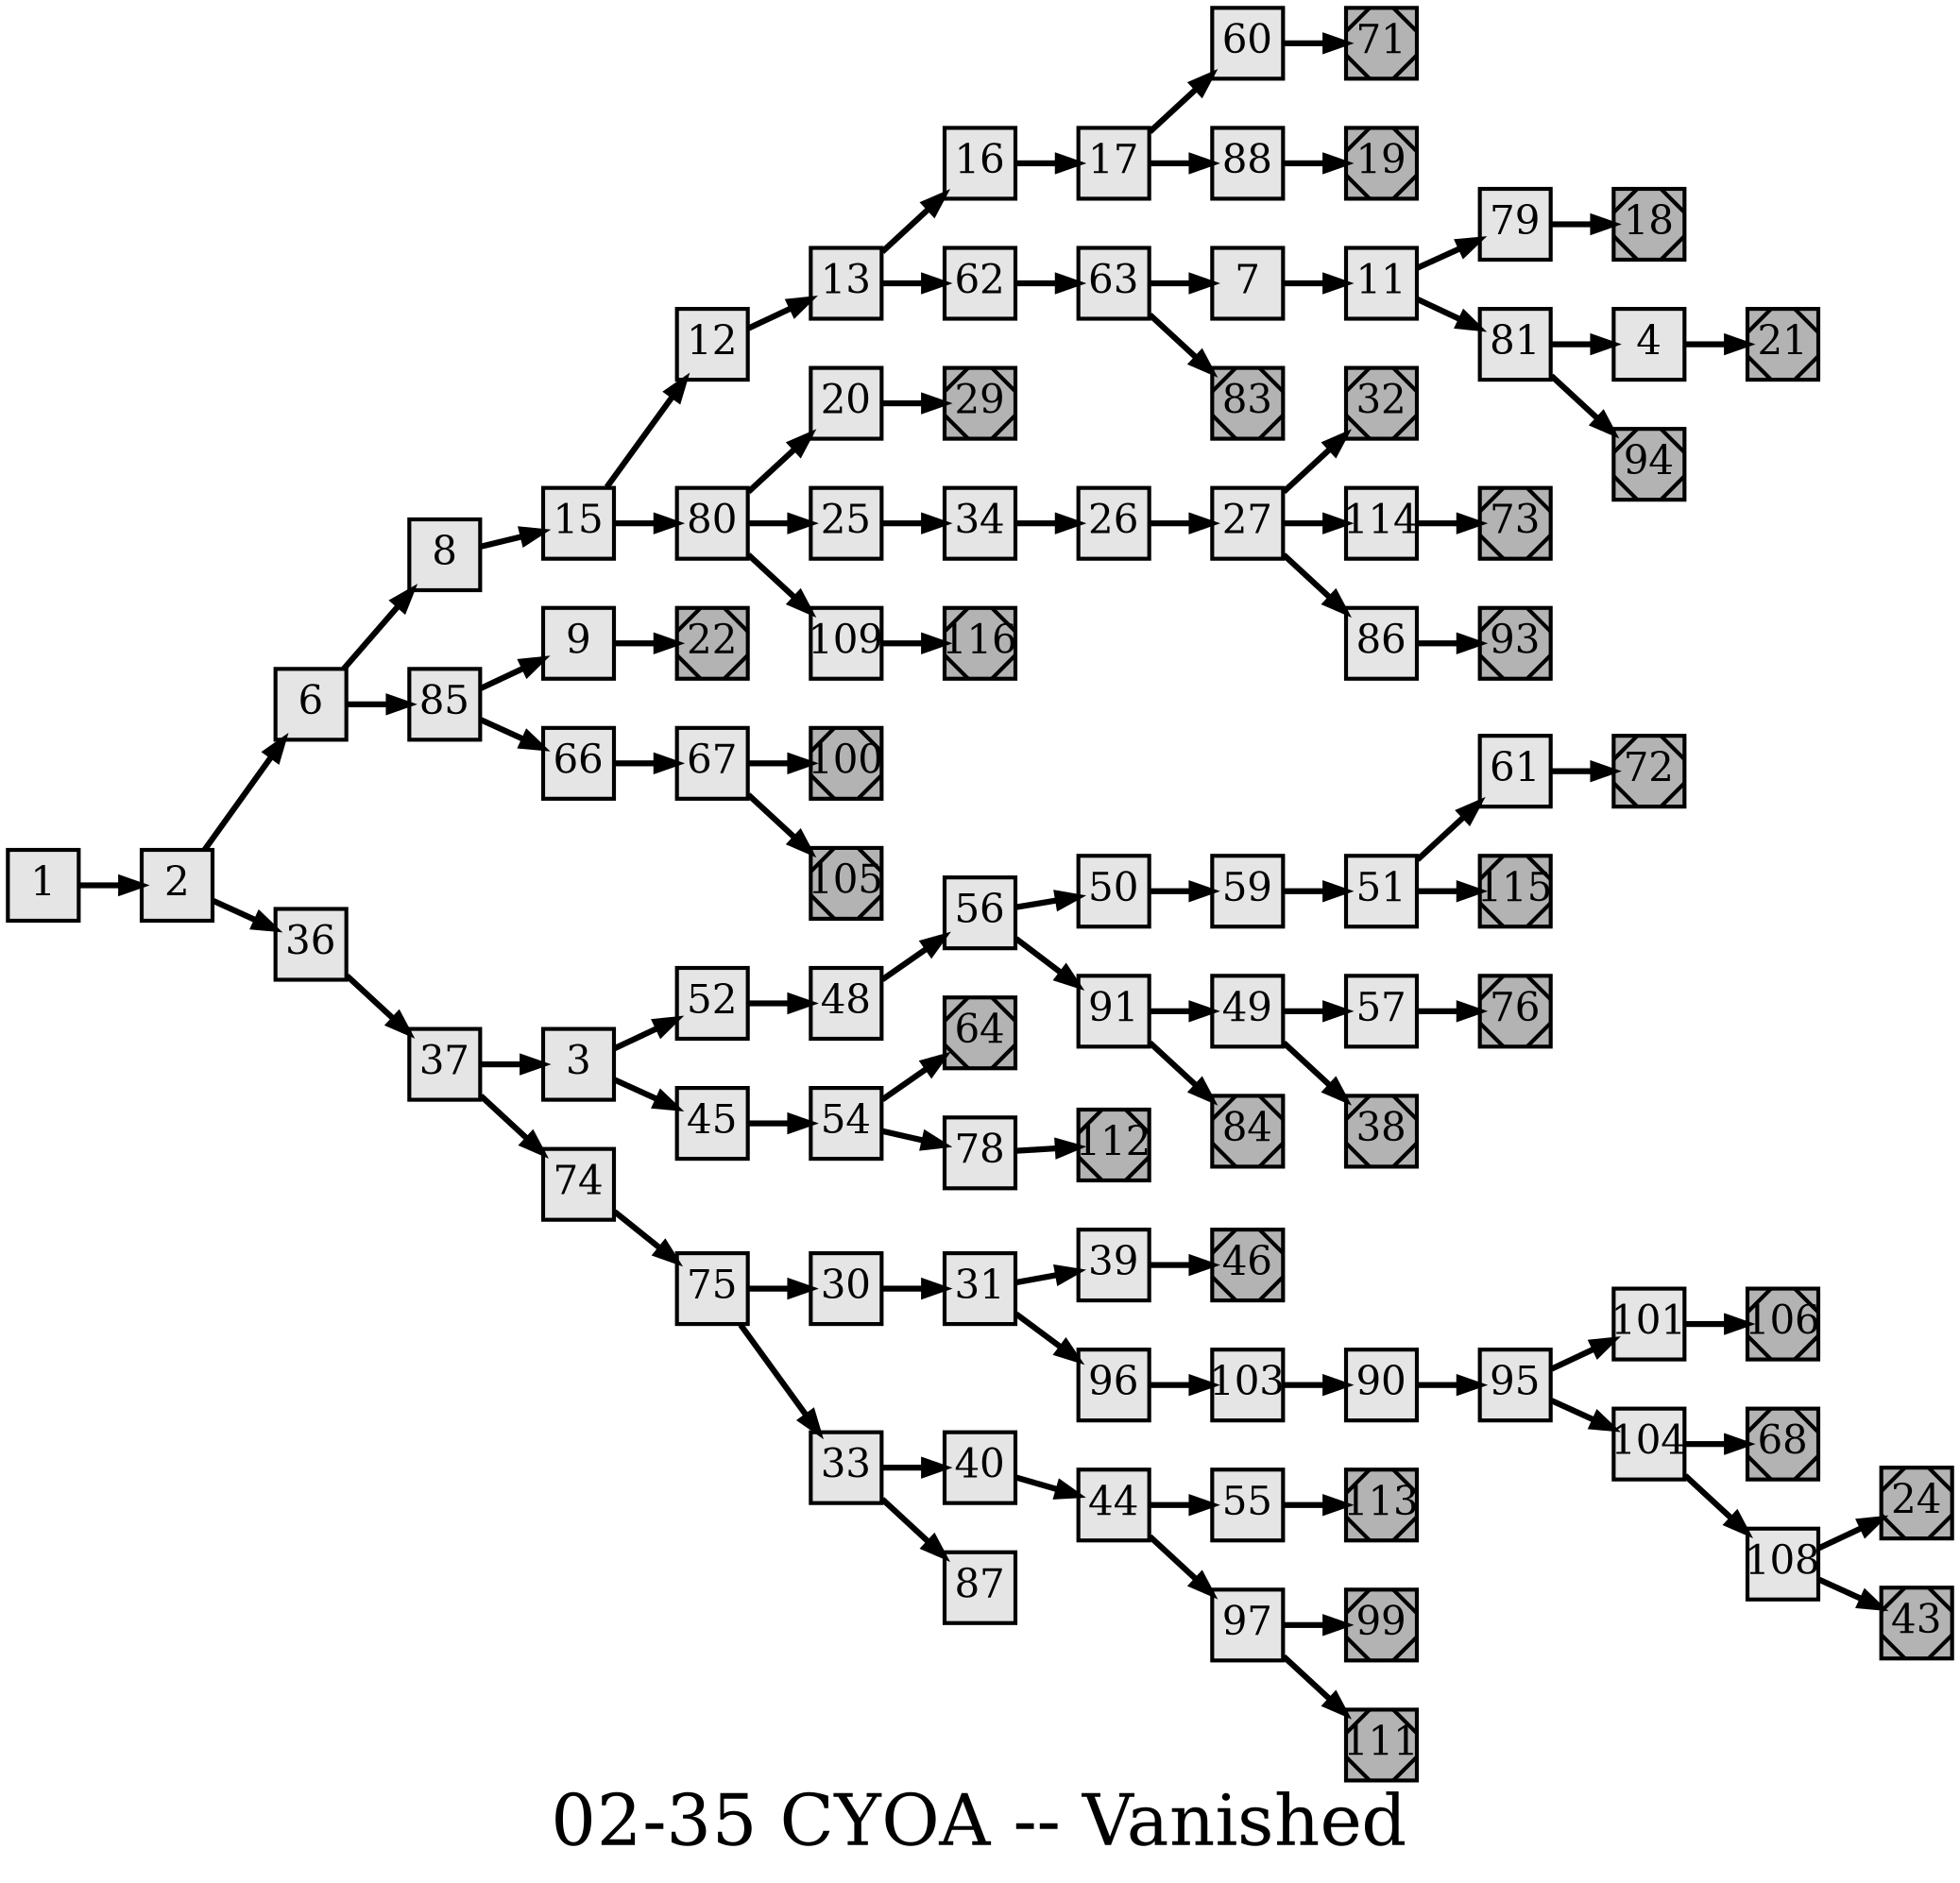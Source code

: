 digraph g{
  graph [ label="02-35 CYOA -- Vanished" rankdir=LR, ordering=out, fontsize=36, nodesep="0.35", ranksep="0.45"];
  node  [shape=rect, penwidth=2, fontsize=20, style=filled, fillcolor=grey90, margin="0,0", labelfloat=true, regular=true, fixedsize=true];
  edge  [labelfloat=true, penwidth=3, fontsize=12];
  // ---;
  // group  : Katz;
  // id     : 02-35;
  // gbid   : 503;
  // series : CYOA;
  // title  : Vanished!;
  // author : Deborah Lerme Goodman;
  // credit:;
  // - name : Cindy Lam;
  // role : encoder;
  // date : 2018-04-20;
  // render:;
  // - name   : small;
  // styles : gvStyles.txt;
  // engine : dot;
  // comment: >;
  
  // ---;
  
  // From | To | Label;
  
  1 -> 2;
  2 -> 6;
  2 -> 36;
  3 -> 52;
  3 -> 45;
  4 -> 21;
  6 -> 8;
  6 -> 85;
  7 -> 11;
  8 -> 15;
  9 -> 22;
  11 -> 79;
  11 -> 81;
  12 -> 13;
  13 -> 16;
  13 -> 62;
  15 -> 12;
  15 -> 80;
  16 -> 17;
  17 -> 60;
  17 -> 88;
  18	[ xlabel="E", shape=Msquare, fontsize=20, fillcolor=grey70, xlabel="" ];
  19	[ xlabel="E", shape=Msquare, fontsize=20, fillcolor=grey70, xlabel="" ];
  20 -> 29;
  21	[ xlabel="E", shape=Msquare, fontsize=20, fillcolor=grey70, xlabel="" ];
  22	[ xlabel="E", shape=Msquare, fontsize=20, fillcolor=grey70, xlabel="" ];
  24	[ xlabel="E", shape=Msquare, fontsize=20, fillcolor=grey70, xlabel="" ];
  25 -> 34;
  26 -> 27;
  27 -> 32;
  27 -> 114;
  27 -> 86;
  29	[ xlabel="E", shape=Msquare, fontsize=20, fillcolor=grey70, xlabel="" ];
  30 -> 31;
  31 -> 39;
  31 -> 96;
  32	[ xlabel="E", shape=Msquare, fontsize=20, fillcolor=grey70, xlabel="" ];
  33 -> 40;
  33 -> 87;
  34 -> 26;
  36 -> 37;
  37 -> 3;
  37 -> 74;
  38	[ xlabel="E", shape=Msquare, fontsize=20, fillcolor=grey70, xlabel="" ];
  39 -> 46;
  40 -> 44;
  43	[ xlabel="E", shape=Msquare, fontsize=20, fillcolor=grey70, xlabel="" ];
  44 -> 55;
  44 -> 97;
  45 -> 54;
  46	[ xlabel="E", shape=Msquare, fontsize=20, fillcolor=grey70, xlabel="" ];
  48 -> 56;
  49 -> 57;
  49 -> 38;
  50 -> 59;
  51 -> 61;
  51 -> 115;
  52 -> 48;
  54 -> 64;
  54 -> 78;
  55 -> 113;
  56 -> 50;
  56 -> 91;
  57 -> 76;
  59 -> 51;
  60 -> 71;
  61 -> 72;
  62 -> 63;
  63 -> 7;
  63 -> 83;
  64	[ xlabel="E", shape=Msquare, fontsize=20, fillcolor=grey70, xlabel="" ];
  66 -> 67;
  67 -> 100;
  67 -> 105;
  68	[ xlabel="E", shape=Msquare, fontsize=20, fillcolor=grey70, xlabel="" ];
  71	[ xlabel="E", shape=Msquare, fontsize=20, fillcolor=grey70, xlabel="" ];
  72	[ xlabel="E", shape=Msquare, fontsize=20, fillcolor=grey70, xlabel="" ];
  73	[ xlabel="E", shape=Msquare, fontsize=20, fillcolor=grey70, xlabel="" ];
  74 -> 75;
  75 -> 30;
  75 -> 33;
  76	[ xlabel="E", shape=Msquare, fontsize=20, fillcolor=grey70, xlabel="" ];
  78 -> 112;
  79 -> 18;
  80 -> 20;
  80 -> 25;
  80 -> 109;
  81 -> 4;
  81 -> 94;
  83	[ xlabel="E", shape=Msquare, fontsize=20, fillcolor=grey70, xlabel="" ];
  84	[ xlabel="E", shape=Msquare, fontsize=20, fillcolor=grey70, xlabel="" ];
  85 -> 9;
  85 -> 66;
  86 -> 93;
  97 -> 99;
  88 -> 19;
  90 -> 95;
  91 -> 49;
  91 -> 84;
  93	[ xlabel="E", shape=Msquare, fontsize=20, fillcolor=grey70, xlabel="" ];
  94	[ xlabel="E", shape=Msquare, fontsize=20, fillcolor=grey70, xlabel="" ];
  95 -> 101;
  95 -> 104;
  96 -> 103;
  97 -> 111;
  99	[ xlabel="E", shape=Msquare, fontsize=20, fillcolor=grey70, xlabel="" ];
  100	[ xlabel="E", shape=Msquare, fontsize=20, fillcolor=grey70, xlabel="" ];
  101 -> 106;
  103 -> 90;
  104 -> 68;
  104 -> 108;
  105	[ xlabel="E", shape=Msquare, fontsize=20, fillcolor=grey70, xlabel="" ];
  106	[ xlabel="E", shape=Msquare, fontsize=20, fillcolor=grey70, xlabel="" ];
  108 -> 24;
  108 -> 43;
  109 -> 116;
  111	[ xlabel="E", shape=Msquare, fontsize=20, fillcolor=grey70, xlabel="" ];
  112	[ xlabel="E", shape=Msquare, fontsize=20, fillcolor=grey70, xlabel="" ];
  113	[ xlabel="E", shape=Msquare, fontsize=20, fillcolor=grey70, xlabel="" ];
  114 -> 73;
  115	[ xlabel="E", shape=Msquare, fontsize=20, fillcolor=grey70, xlabel="" ];
  116	[ xlabel="E", shape=Msquare, fontsize=20, fillcolor=grey70, xlabel="" ];

  // Illustrations;
  
  1	[ xlabel="ILL", image="illustration-full.png", xlabel="" ];	// before the first page
  4	[ xlabel="ILL", image="illustration-full.png", xlabel="" ];
  11	[ xlabel="ILL", image="illustration-full.png", xlabel="" ];
  15	[ xlabel="ILL", image="illustration-full.png", xlabel="" ];
  22	[ xlabel="ILL", image="illustration-full.png", xlabel="" ];
  29	[ xlabel="ILL", image="illustration-full.png", xlabel="" ];
  34	[ xlabel="ILL", image="illustration-full.png", xlabel="" ];
  40	[ xlabel="ILL", image="illustration-full.png", xlabel="" ];
  43	[ xlabel="ILL", image="illustration-full.png", xlabel="" ];
  46	[ xlabel="ILL", image="illustration-full.png", xlabel="" ];
  52	[ xlabel="ILL", image="illustration-full.png", xlabel="" ];
  59	[ xlabel="ILL", image="illustration-full.png", xlabel="" ];
  64	[ xlabel="ILL", image="illustration-full.png", xlabel="" ];
  68	[ xlabel="ILL", image="illustration-full.png", xlabel="" ];
  71	[ xlabel="ILL", image="illustration-full.png", xlabel="" ];
  76	[ xlabel="ILL", image="illustration-full.png", xlabel="" ];
  83	[ xlabel="ILL", image="illustration-full.png", xlabel="" ];
  88	[ xlabel="ILL", image="illustration-full.png", xlabel="" ];
  93	[ xlabel="ILL", image="illustration-full.png", xlabel="" ];
  99	[ xlabel="ILL", image="illustration-full.png", xlabel="" ];
  103	[ xlabel="ILL", image="illustration-full.png", xlabel="" ];
  106	[ xlabel="ILL", image="illustration-full.png", xlabel="" ];
  111	[ xlabel="ILL", image="illustration-full.png", xlabel="" ];
  116	[ xlabel="ILL", image="illustration-full.png", xlabel="" ];
}

